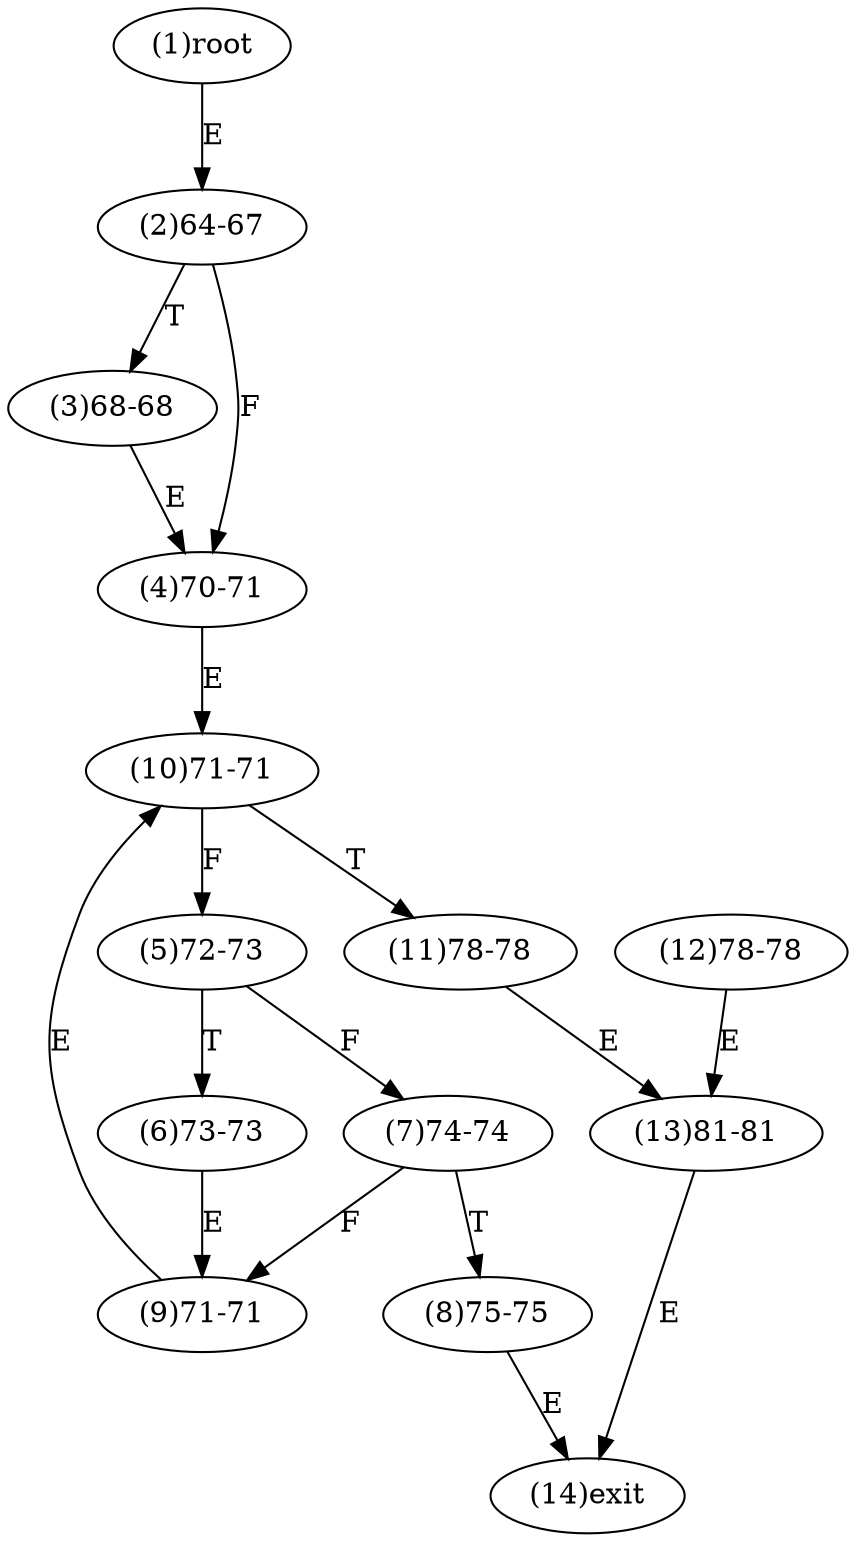 digraph "" { 
1[ label="(1)root"];
2[ label="(2)64-67"];
3[ label="(3)68-68"];
4[ label="(4)70-71"];
5[ label="(5)72-73"];
6[ label="(6)73-73"];
7[ label="(7)74-74"];
8[ label="(8)75-75"];
9[ label="(9)71-71"];
10[ label="(10)71-71"];
11[ label="(11)78-78"];
12[ label="(12)78-78"];
13[ label="(13)81-81"];
14[ label="(14)exit"];
1->2[ label="E"];
2->4[ label="F"];
2->3[ label="T"];
3->4[ label="E"];
4->10[ label="E"];
5->7[ label="F"];
5->6[ label="T"];
6->9[ label="E"];
7->9[ label="F"];
7->8[ label="T"];
8->14[ label="E"];
9->10[ label="E"];
10->5[ label="F"];
10->11[ label="T"];
11->13[ label="E"];
12->13[ label="E"];
13->14[ label="E"];
}